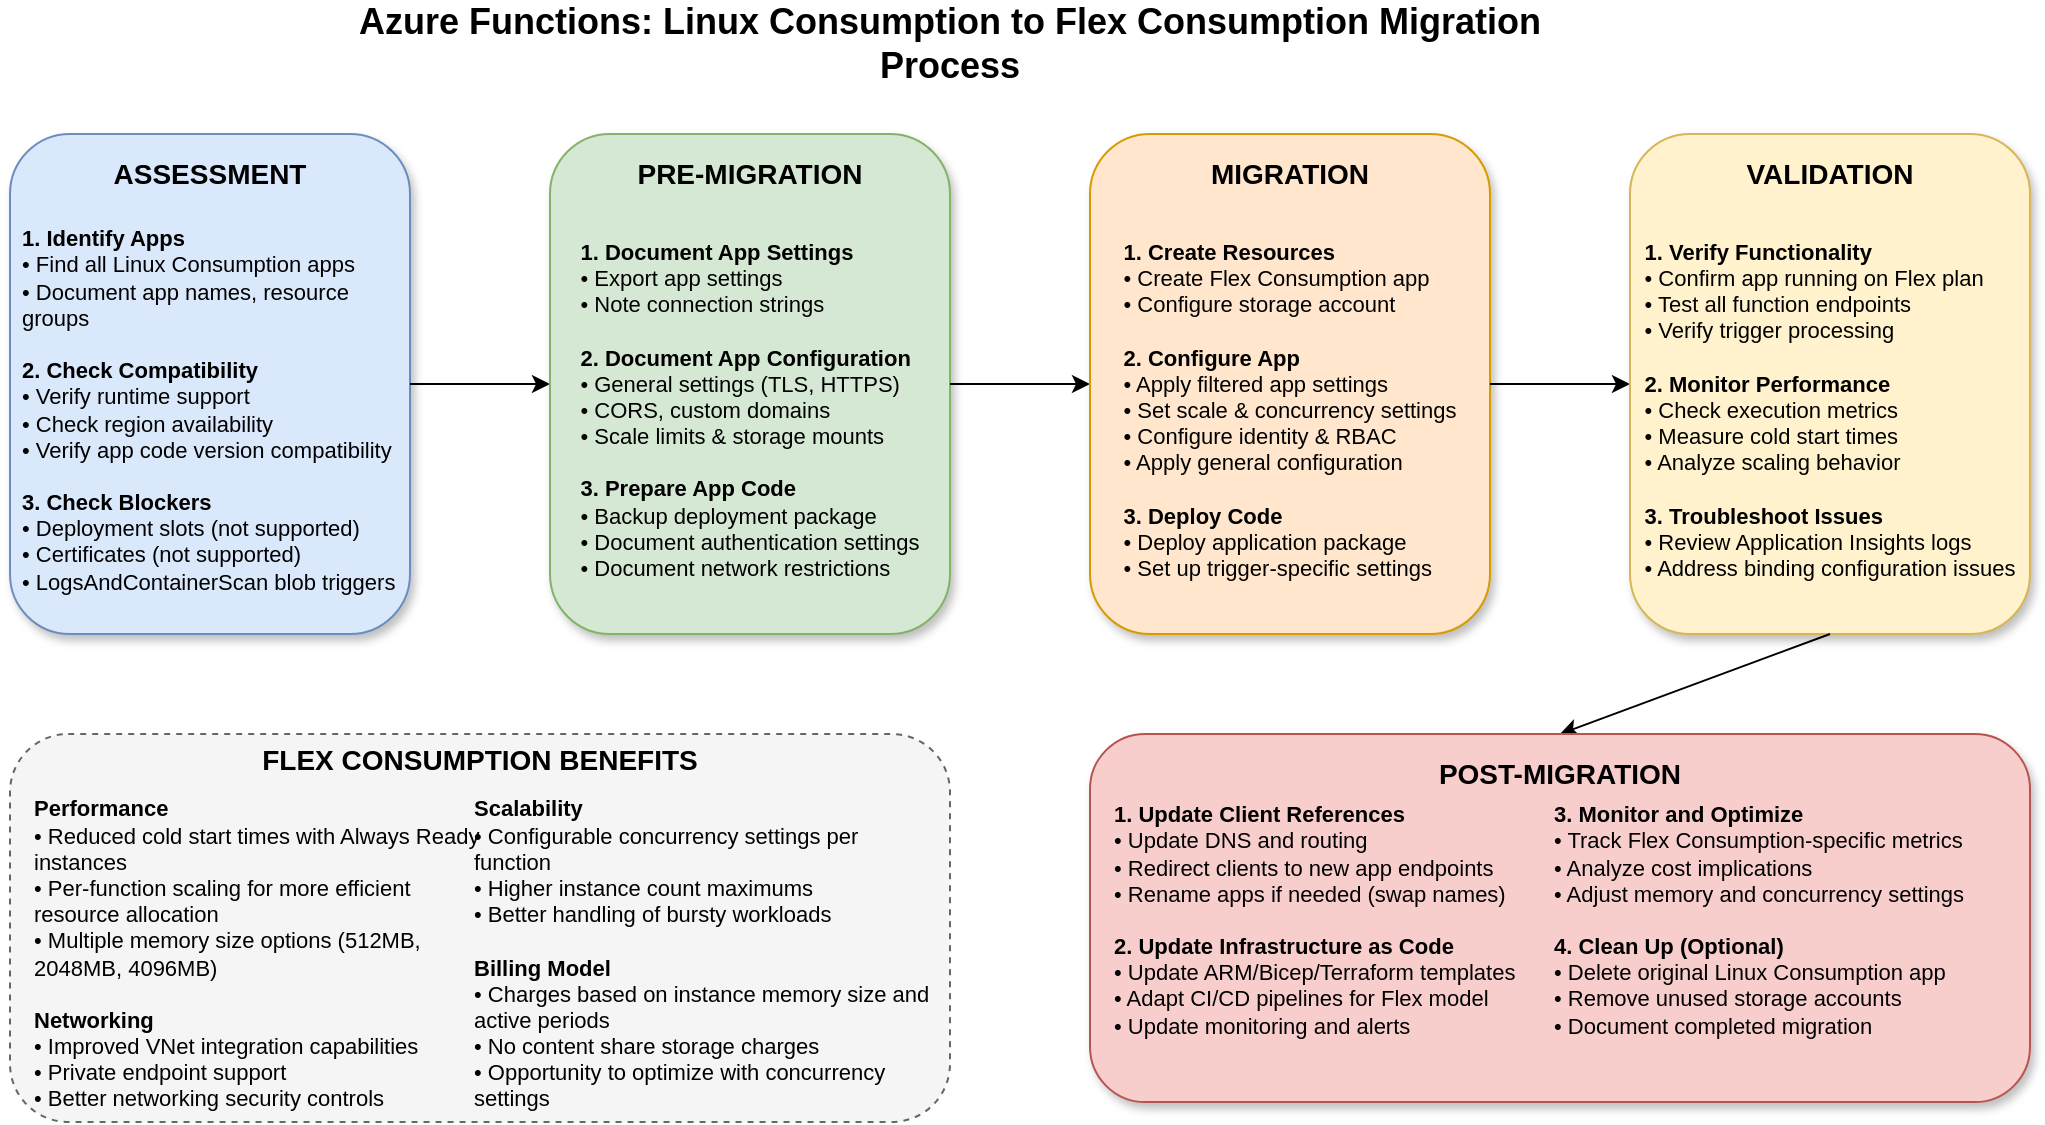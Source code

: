<mxfile>
    <diagram id="migration-process-diagram" name="Migration Process Overview">
        <mxGraphModel dx="1453" dy="607" grid="0" gridSize="10" guides="1" tooltips="1" connect="1" arrows="1" fold="1" page="1" pageScale="1" pageWidth="1100" pageHeight="850" math="0" shadow="0">
            <root>
                <mxCell id="0"/>
                <mxCell id="1" parent="0"/>
                <mxCell id="title" value="Azure Functions: Linux Consumption to Flex Consumption Migration Process" style="text;html=1;strokeColor=none;fillColor=none;align=center;verticalAlign=middle;whiteSpace=wrap;rounded=0;fontSize=18;fontStyle=1" parent="1" vertex="1">
                    <mxGeometry x="250" y="20" width="600" height="30" as="geometry"/>
                </mxCell>
                <mxCell id="assessmentBox" value="" style="rounded=1;whiteSpace=wrap;html=1;fillColor=#dae8fc;strokeColor=#6c8ebf;shadow=1;" parent="1" vertex="1">
                    <mxGeometry x="80" y="80" width="200" height="250" as="geometry"/>
                </mxCell>
                <mxCell id="assessmentTitle" value="ASSESSMENT" style="text;html=1;strokeColor=none;fillColor=none;align=center;verticalAlign=middle;whiteSpace=wrap;rounded=0;fontSize=14;fontStyle=1" parent="1" vertex="1">
                    <mxGeometry x="80" y="90" width="200" height="20" as="geometry"/>
                </mxCell>
                <mxCell id="assessmentContent" value="&lt;div style=&quot;text-align: left&quot;&gt;&lt;span style=&quot;background-color: initial;&quot;&gt;&lt;b&gt;1. Identify Apps&lt;/b&gt;&lt;/span&gt;&lt;/div&gt;&lt;div style=&quot;text-align: left&quot;&gt;• Find all Linux Consumption apps&lt;/div&gt;&lt;div style=&quot;text-align: left&quot;&gt;• Document app names, resource groups&lt;/div&gt;&lt;div style=&quot;text-align: left&quot;&gt;&lt;br&gt;&lt;/div&gt;&lt;div style=&quot;text-align: left&quot;&gt;&lt;b&gt;2. Check Compatibility&lt;/b&gt;&lt;/div&gt;&lt;div style=&quot;text-align: left&quot;&gt;• Verify runtime support&lt;/div&gt;&lt;div style=&quot;text-align: left&quot;&gt;• Check region availability&lt;/div&gt;&lt;div style=&quot;text-align: left&quot;&gt;• Verify app code version compatibility&lt;/div&gt;&lt;div style=&quot;text-align: left&quot;&gt;&lt;br&gt;&lt;/div&gt;&lt;div style=&quot;text-align: left&quot;&gt;&lt;b&gt;3. Check Blockers&lt;/b&gt;&lt;/div&gt;&lt;div style=&quot;text-align: left&quot;&gt;• Deployment slots (not supported)&lt;/div&gt;&lt;div style=&quot;text-align: left&quot;&gt;• Certificates (not supported)&lt;/div&gt;&lt;div style=&quot;text-align: left&quot;&gt;• LogsAndContainerScan blob triggers&lt;/div&gt;" style="text;html=1;strokeColor=none;fillColor=none;align=center;verticalAlign=middle;whiteSpace=wrap;rounded=0;fontSize=11;" parent="1" vertex="1">
                    <mxGeometry x="85" y="115" width="190" height="205" as="geometry"/>
                </mxCell>
                <mxCell id="arrow1" value="" style="endArrow=classic;html=1;rounded=0;exitX=1;exitY=0.5;exitDx=0;exitDy=0;entryX=0;entryY=0.5;entryDx=0;entryDy=0;" parent="1" source="assessmentBox" target="preMigrationBox" edge="1">
                    <mxGeometry width="50" height="50" relative="1" as="geometry">
                        <mxPoint x="290" y="205" as="sourcePoint"/>
                        <mxPoint x="340" y="205" as="targetPoint"/>
                    </mxGeometry>
                </mxCell>
                <mxCell id="preMigrationBox" value="" style="rounded=1;whiteSpace=wrap;html=1;fillColor=#d5e8d4;strokeColor=#82b366;shadow=1;" parent="1" vertex="1">
                    <mxGeometry x="350" y="80" width="200" height="250" as="geometry"/>
                </mxCell>
                <mxCell id="preMigrationTitle" value="PRE-MIGRATION" style="text;html=1;strokeColor=none;fillColor=none;align=center;verticalAlign=middle;whiteSpace=wrap;rounded=0;fontSize=14;fontStyle=1" parent="1" vertex="1">
                    <mxGeometry x="350" y="90" width="200" height="20" as="geometry"/>
                </mxCell>
                <mxCell id="preMigrationContent" value="&lt;div style=&quot;text-align: left&quot;&gt;&lt;b&gt;1. Document App Settings&lt;/b&gt;&lt;/div&gt;&lt;div style=&quot;text-align: left&quot;&gt;• Export app settings&lt;/div&gt;&lt;div style=&quot;text-align: left&quot;&gt;• Note connection strings&lt;/div&gt;&lt;div style=&quot;text-align: left&quot;&gt;&lt;br&gt;&lt;/div&gt;&lt;div style=&quot;text-align: left&quot;&gt;&lt;b&gt;2. Document App Configuration&lt;/b&gt;&lt;/div&gt;&lt;div style=&quot;text-align: left&quot;&gt;• General settings (TLS, HTTPS)&lt;/div&gt;&lt;div style=&quot;text-align: left&quot;&gt;• CORS, custom domains&lt;/div&gt;&lt;div style=&quot;text-align: left&quot;&gt;• Scale limits &amp; storage mounts&lt;/div&gt;&lt;div style=&quot;text-align: left&quot;&gt;&lt;br&gt;&lt;/div&gt;&lt;div style=&quot;text-align: left&quot;&gt;&lt;b&gt;3. Prepare App Code&lt;/b&gt;&lt;/div&gt;&lt;div style=&quot;text-align: left&quot;&gt;• Backup deployment package&lt;/div&gt;&lt;div style=&quot;text-align: left&quot;&gt;• Document authentication settings&lt;/div&gt;&lt;div style=&quot;text-align: left&quot;&gt;• Document network restrictions&lt;/div&gt;" style="text;html=1;strokeColor=none;fillColor=none;align=center;verticalAlign=middle;whiteSpace=wrap;rounded=0;fontSize=11;" parent="1" vertex="1">
                    <mxGeometry x="355" y="115" width="190" height="205" as="geometry"/>
                </mxCell>
                <mxCell id="arrow2" value="" style="endArrow=classic;html=1;rounded=0;exitX=1;exitY=0.5;exitDx=0;exitDy=0;entryX=0;entryY=0.5;entryDx=0;entryDy=0;" parent="1" source="preMigrationBox" target="migrationBox" edge="1">
                    <mxGeometry width="50" height="50" relative="1" as="geometry">
                        <mxPoint x="560" y="205" as="sourcePoint"/>
                        <mxPoint x="610" y="205" as="targetPoint"/>
                    </mxGeometry>
                </mxCell>
                <mxCell id="migrationBox" value="" style="rounded=1;whiteSpace=wrap;html=1;fillColor=#ffe6cc;strokeColor=#d79b00;shadow=1;" parent="1" vertex="1">
                    <mxGeometry x="620" y="80" width="200" height="250" as="geometry"/>
                </mxCell>
                <mxCell id="migrationTitle" value="MIGRATION" style="text;html=1;strokeColor=none;fillColor=none;align=center;verticalAlign=middle;whiteSpace=wrap;rounded=0;fontSize=14;fontStyle=1" parent="1" vertex="1">
                    <mxGeometry x="620" y="90" width="200" height="20" as="geometry"/>
                </mxCell>
                <mxCell id="migrationContent" value="&lt;div style=&quot;text-align: left&quot;&gt;&lt;b&gt;1. Create Resources&lt;/b&gt;&lt;/div&gt;&lt;div style=&quot;text-align: left&quot;&gt;• Create Flex Consumption app&lt;/div&gt;&lt;div style=&quot;text-align: left&quot;&gt;• Configure storage account&lt;/div&gt;&lt;div style=&quot;text-align: left&quot;&gt;&lt;br&gt;&lt;/div&gt;&lt;div style=&quot;text-align: left&quot;&gt;&lt;b&gt;2. Configure App&lt;/b&gt;&lt;/div&gt;&lt;div style=&quot;text-align: left&quot;&gt;• Apply filtered app settings&lt;/div&gt;&lt;div style=&quot;text-align: left&quot;&gt;• Set scale &amp; concurrency settings&lt;/div&gt;&lt;div style=&quot;text-align: left&quot;&gt;• Configure identity &amp; RBAC&lt;/div&gt;&lt;div style=&quot;text-align: left&quot;&gt;• Apply general configuration&lt;/div&gt;&lt;div style=&quot;text-align: left&quot;&gt;&lt;br&gt;&lt;/div&gt;&lt;div style=&quot;text-align: left&quot;&gt;&lt;b&gt;3. Deploy Code&lt;/b&gt;&lt;/div&gt;&lt;div style=&quot;text-align: left&quot;&gt;• Deploy application package&lt;/div&gt;&lt;div style=&quot;text-align: left&quot;&gt;• Set up trigger-specific settings&lt;/div&gt;" style="text;html=1;strokeColor=none;fillColor=none;align=center;verticalAlign=middle;whiteSpace=wrap;rounded=0;fontSize=11;" parent="1" vertex="1">
                    <mxGeometry x="625" y="115" width="190" height="205" as="geometry"/>
                </mxCell>
                <mxCell id="arrow3" value="" style="endArrow=classic;html=1;rounded=0;exitX=1;exitY=0.5;exitDx=0;exitDy=0;entryX=0;entryY=0.5;entryDx=0;entryDy=0;" parent="1" source="migrationBox" target="validationBox" edge="1">
                    <mxGeometry width="50" height="50" relative="1" as="geometry">
                        <mxPoint x="830" y="205" as="sourcePoint"/>
                        <mxPoint x="880" y="205" as="targetPoint"/>
                    </mxGeometry>
                </mxCell>
                <mxCell id="validationBox" value="" style="rounded=1;whiteSpace=wrap;html=1;fillColor=#fff2cc;strokeColor=#d6b656;shadow=1;" parent="1" vertex="1">
                    <mxGeometry x="890" y="80" width="200" height="250" as="geometry"/>
                </mxCell>
                <mxCell id="validationTitle" value="VALIDATION" style="text;html=1;strokeColor=none;fillColor=none;align=center;verticalAlign=middle;whiteSpace=wrap;rounded=0;fontSize=14;fontStyle=1" parent="1" vertex="1">
                    <mxGeometry x="890" y="90" width="200" height="20" as="geometry"/>
                </mxCell>
                <mxCell id="validationContent" value="&lt;div style=&quot;text-align: left&quot;&gt;&lt;b&gt;1. Verify Functionality&lt;/b&gt;&lt;/div&gt;&lt;div style=&quot;text-align: left&quot;&gt;• Confirm app running on Flex plan&lt;/div&gt;&lt;div style=&quot;text-align: left&quot;&gt;• Test all function endpoints&lt;/div&gt;&lt;div style=&quot;text-align: left&quot;&gt;• Verify trigger processing&lt;/div&gt;&lt;div style=&quot;text-align: left&quot;&gt;&lt;br&gt;&lt;/div&gt;&lt;div style=&quot;text-align: left&quot;&gt;&lt;b&gt;2. Monitor Performance&lt;/b&gt;&lt;/div&gt;&lt;div style=&quot;text-align: left&quot;&gt;• Check execution metrics&lt;/div&gt;&lt;div style=&quot;text-align: left&quot;&gt;• Measure cold start times&lt;/div&gt;&lt;div style=&quot;text-align: left&quot;&gt;• Analyze scaling behavior&lt;/div&gt;&lt;div style=&quot;text-align: left&quot;&gt;&lt;br&gt;&lt;/div&gt;&lt;div style=&quot;text-align: left&quot;&gt;&lt;b&gt;3. Troubleshoot Issues&lt;/b&gt;&lt;/div&gt;&lt;div style=&quot;text-align: left&quot;&gt;• Review Application Insights logs&lt;/div&gt;&lt;div style=&quot;text-align: left&quot;&gt;• Address binding configuration issues&lt;/div&gt;" style="text;html=1;strokeColor=none;fillColor=none;align=center;verticalAlign=middle;whiteSpace=wrap;rounded=0;fontSize=11;" parent="1" vertex="1">
                    <mxGeometry x="895" y="115" width="190" height="205" as="geometry"/>
                </mxCell>
                <mxCell id="arrow4" value="" style="endArrow=classic;html=1;rounded=0;exitX=0.5;exitY=1;exitDx=0;exitDy=0;entryX=0.5;entryY=0;entryDx=0;entryDy=0;" parent="1" source="validationBox" target="postMigrationBox" edge="1">
                    <mxGeometry width="50" height="50" relative="1" as="geometry">
                        <mxPoint x="990" y="340" as="sourcePoint"/>
                        <mxPoint x="990" y="380" as="targetPoint"/>
                    </mxGeometry>
                </mxCell>
                <mxCell id="postMigrationBox" value="" style="rounded=1;whiteSpace=wrap;html=1;fillColor=#f8cecc;strokeColor=#b85450;shadow=1;" parent="1" vertex="1">
                    <mxGeometry x="620" y="380" width="470" height="184" as="geometry"/>
                </mxCell>
                <mxCell id="postMigrationTitle" value="POST-MIGRATION" style="text;html=1;strokeColor=none;fillColor=none;align=center;verticalAlign=middle;whiteSpace=wrap;rounded=0;fontSize=14;fontStyle=1" parent="1" vertex="1">
                    <mxGeometry x="620" y="390" width="470" height="20" as="geometry"/>
                </mxCell>
                <mxCell id="postMigrationContent" value="&lt;div style=&quot;text-align: left&quot;&gt;&lt;b&gt;1. Update Client References&lt;/b&gt;&lt;/div&gt;&lt;div style=&quot;text-align: left&quot;&gt;• Update DNS and routing&lt;/div&gt;&lt;div style=&quot;text-align: left&quot;&gt;• Redirect clients to new app endpoints&lt;/div&gt;&lt;div style=&quot;text-align: left&quot;&gt;• Rename apps if needed (swap names)&lt;/div&gt;&lt;div style=&quot;text-align: left&quot;&gt;&lt;br&gt;&lt;/div&gt;&lt;div style=&quot;text-align: left&quot;&gt;&lt;b&gt;2. Update Infrastructure as Code&lt;/b&gt;&lt;/div&gt;&lt;div style=&quot;text-align: left&quot;&gt;• Update ARM/Bicep/Terraform templates&lt;/div&gt;&lt;div style=&quot;text-align: left&quot;&gt;• Adapt CI/CD pipelines for Flex model&lt;/div&gt;&lt;div style=&quot;text-align: left&quot;&gt;• Update monitoring and alerts&lt;/div&gt;" style="text;html=1;strokeColor=none;fillColor=none;align=left;verticalAlign=middle;whiteSpace=wrap;rounded=0;fontSize=11;" parent="1" vertex="1">
                    <mxGeometry x="630" y="415" width="230" height="115" as="geometry"/>
                </mxCell>
                <mxCell id="postMigrationContent2" value="&lt;div style=&quot;text-align: left&quot;&gt;&lt;b&gt;3. Monitor and Optimize&lt;/b&gt;&lt;/div&gt;&lt;div style=&quot;text-align: left&quot;&gt;• Track Flex Consumption-specific metrics&lt;/div&gt;&lt;div style=&quot;text-align: left&quot;&gt;• Analyze cost implications&lt;/div&gt;&lt;div style=&quot;text-align: left&quot;&gt;• Adjust memory and concurrency settings&lt;/div&gt;&lt;div style=&quot;text-align: left&quot;&gt;&lt;br&gt;&lt;/div&gt;&lt;div style=&quot;text-align: left&quot;&gt;&lt;b&gt;4. Clean Up (Optional)&lt;/b&gt;&lt;/div&gt;&lt;div style=&quot;text-align: left&quot;&gt;• Delete original Linux Consumption app&lt;/div&gt;&lt;div style=&quot;text-align: left&quot;&gt;• Remove unused storage accounts&lt;/div&gt;&lt;div style=&quot;text-align: left&quot;&gt;• Document completed migration&lt;/div&gt;" style="text;html=1;strokeColor=none;fillColor=none;align=left;verticalAlign=middle;whiteSpace=wrap;rounded=0;fontSize=11;" parent="1" vertex="1">
                    <mxGeometry x="850" y="415" width="230" height="115" as="geometry"/>
                </mxCell>
                <mxCell id="legend" value="" style="rounded=1;whiteSpace=wrap;html=1;fillColor=#f5f5f5;strokeColor=#666666;fontColor=#333333;dashed=1;" parent="1" vertex="1">
                    <mxGeometry x="80" y="380" width="470" height="194" as="geometry"/>
                </mxCell>
                <mxCell id="legendTitle" value="FLEX CONSUMPTION BENEFITS" style="text;html=1;strokeColor=none;fillColor=none;align=center;verticalAlign=middle;whiteSpace=wrap;rounded=0;fontSize=14;fontStyle=1" parent="1" vertex="1">
                    <mxGeometry x="80" y="383" width="470" height="20" as="geometry"/>
                </mxCell>
                <mxCell id="legendContent" value="&lt;div style=&quot;text-align: left&quot;&gt;&lt;b&gt;Performance&lt;/b&gt;&lt;/div&gt;&lt;div style=&quot;text-align: left&quot;&gt;• Reduced cold start times with Always Ready instances&lt;/div&gt;&lt;div style=&quot;text-align: left&quot;&gt;• Per-function scaling for more efficient resource allocation&lt;/div&gt;&lt;div style=&quot;text-align: left&quot;&gt;• Multiple memory size options (512MB, 2048MB, 4096MB)&lt;/div&gt;&lt;div style=&quot;text-align: left&quot;&gt;&lt;br&gt;&lt;/div&gt;&lt;div style=&quot;text-align: left&quot;&gt;&lt;b&gt;Networking&lt;/b&gt;&lt;/div&gt;&lt;div style=&quot;text-align: left&quot;&gt;• Improved VNet integration capabilities&lt;/div&gt;&lt;div style=&quot;text-align: left&quot;&gt;• Private endpoint support&lt;/div&gt;&lt;div style=&quot;text-align: left&quot;&gt;• Better networking security controls&lt;/div&gt;" style="text;html=1;strokeColor=none;fillColor=none;align=left;verticalAlign=middle;whiteSpace=wrap;rounded=0;fontSize=11;" parent="1" vertex="1">
                    <mxGeometry x="90" y="432" width="230" height="115" as="geometry"/>
                </mxCell>
                <mxCell id="legendContent2" value="&lt;div style=&quot;text-align: left&quot;&gt;&lt;b&gt;Scalability&lt;/b&gt;&lt;/div&gt;&lt;div style=&quot;text-align: left&quot;&gt;• Configurable concurrency settings per function&lt;/div&gt;&lt;div style=&quot;text-align: left&quot;&gt;• Higher instance count maximums&lt;/div&gt;&lt;div style=&quot;text-align: left&quot;&gt;• Better handling of bursty workloads&lt;/div&gt;&lt;div style=&quot;text-align: left&quot;&gt;&lt;br&gt;&lt;/div&gt;&lt;div style=&quot;text-align: left&quot;&gt;&lt;b&gt;Billing Model&lt;/b&gt;&lt;/div&gt;&lt;div style=&quot;text-align: left&quot;&gt;• Charges based on instance memory size and active periods&lt;/div&gt;&lt;div style=&quot;text-align: left&quot;&gt;• No content share storage charges&lt;/div&gt;&lt;div style=&quot;text-align: left&quot;&gt;• Opportunity to optimize with concurrency settings&lt;/div&gt;" style="text;html=1;strokeColor=none;fillColor=none;align=left;verticalAlign=middle;whiteSpace=wrap;rounded=0;fontSize=11;" parent="1" vertex="1">
                    <mxGeometry x="310" y="432" width="230" height="115" as="geometry"/>
                </mxCell>
            </root>
        </mxGraphModel>
    </diagram>
</mxfile>